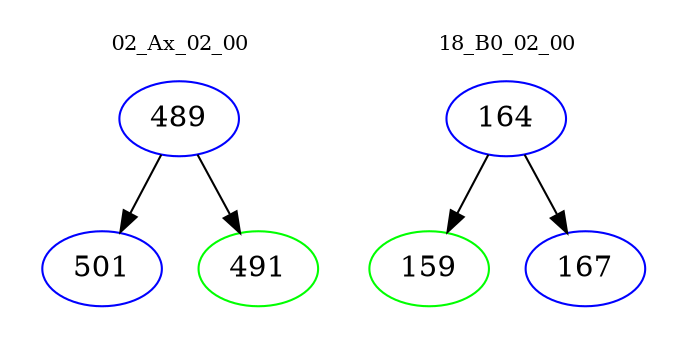 digraph{
subgraph cluster_0 {
color = white
label = "02_Ax_02_00";
fontsize=10;
T0_489 [label="489", color="blue"]
T0_489 -> T0_501 [color="black"]
T0_501 [label="501", color="blue"]
T0_489 -> T0_491 [color="black"]
T0_491 [label="491", color="green"]
}
subgraph cluster_1 {
color = white
label = "18_B0_02_00";
fontsize=10;
T1_164 [label="164", color="blue"]
T1_164 -> T1_159 [color="black"]
T1_159 [label="159", color="green"]
T1_164 -> T1_167 [color="black"]
T1_167 [label="167", color="blue"]
}
}
